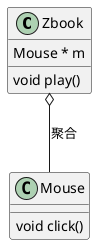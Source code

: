 @startuml Aggregation

class Zbook{
    Mouse * m
    void play()
}

class Mouse{
    void click()
}

Zbook o-- Mouse : 聚合

@enduml